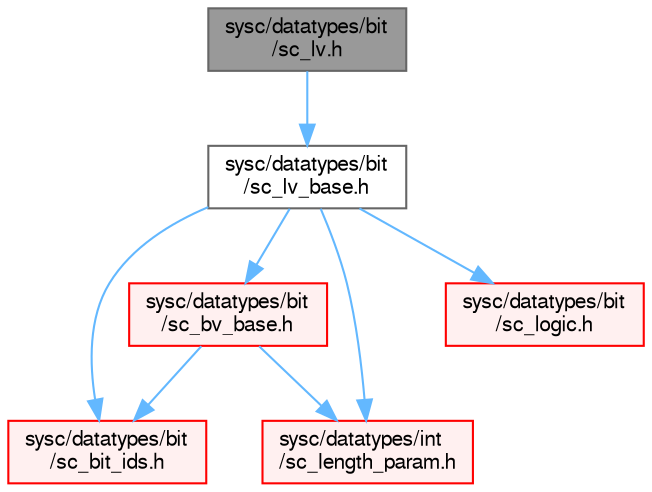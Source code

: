 digraph "sysc/datatypes/bit/sc_lv.h"
{
 // LATEX_PDF_SIZE
  bgcolor="transparent";
  edge [fontname=FreeSans,fontsize=10,labelfontname=FreeSans,labelfontsize=10];
  node [fontname=FreeSans,fontsize=10,shape=box,height=0.2,width=0.4];
  Node1 [id="Node000001",label="sysc/datatypes/bit\l/sc_lv.h",height=0.2,width=0.4,color="gray40", fillcolor="grey60", style="filled", fontcolor="black",tooltip=" "];
  Node1 -> Node2 [id="edge1_Node000001_Node000002",color="steelblue1",style="solid",tooltip=" "];
  Node2 [id="Node000002",label="sysc/datatypes/bit\l/sc_lv_base.h",height=0.2,width=0.4,color="grey40", fillcolor="white", style="filled",URL="$a00044.html",tooltip=" "];
  Node2 -> Node3 [id="edge2_Node000002_Node000003",color="steelblue1",style="solid",tooltip=" "];
  Node3 [id="Node000003",label="sysc/datatypes/bit\l/sc_bit_ids.h",height=0.2,width=0.4,color="red", fillcolor="#FFF0F0", style="filled",URL="$a00038.html",tooltip=" "];
  Node2 -> Node13 [id="edge3_Node000002_Node000013",color="steelblue1",style="solid",tooltip=" "];
  Node13 [id="Node000013",label="sysc/datatypes/bit\l/sc_bv_base.h",height=0.2,width=0.4,color="red", fillcolor="#FFF0F0", style="filled",URL="$a00053.html",tooltip=" "];
  Node13 -> Node3 [id="edge4_Node000013_Node000003",color="steelblue1",style="solid",tooltip=" "];
  Node13 -> Node31 [id="edge5_Node000013_Node000031",color="steelblue1",style="solid",tooltip=" "];
  Node31 [id="Node000031",label="sysc/datatypes/int\l/sc_length_param.h",height=0.2,width=0.4,color="red", fillcolor="#FFF0F0", style="filled",URL="$a00173.html",tooltip=" "];
  Node2 -> Node66 [id="edge6_Node000002_Node000066",color="steelblue1",style="solid",tooltip=" "];
  Node66 [id="Node000066",label="sysc/datatypes/bit\l/sc_logic.h",height=0.2,width=0.4,color="red", fillcolor="#FFF0F0", style="filled",URL="$a00035.html",tooltip=" "];
  Node2 -> Node31 [id="edge7_Node000002_Node000031",color="steelblue1",style="solid",tooltip=" "];
}
